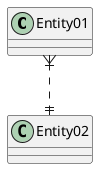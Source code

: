 {
  "sha1": "6ristqzy43s76bus6xq6eh2qd6imq2s",
  "insertion": {
    "when": "2024-05-30T20:48:21.034Z",
    "url": "https://github.com/plantuml/plantuml/issues/1123",
    "user": "plantuml@gmail.com"
  }
}
@startuml
Entity01 }|..|| Entity02
@enduml
